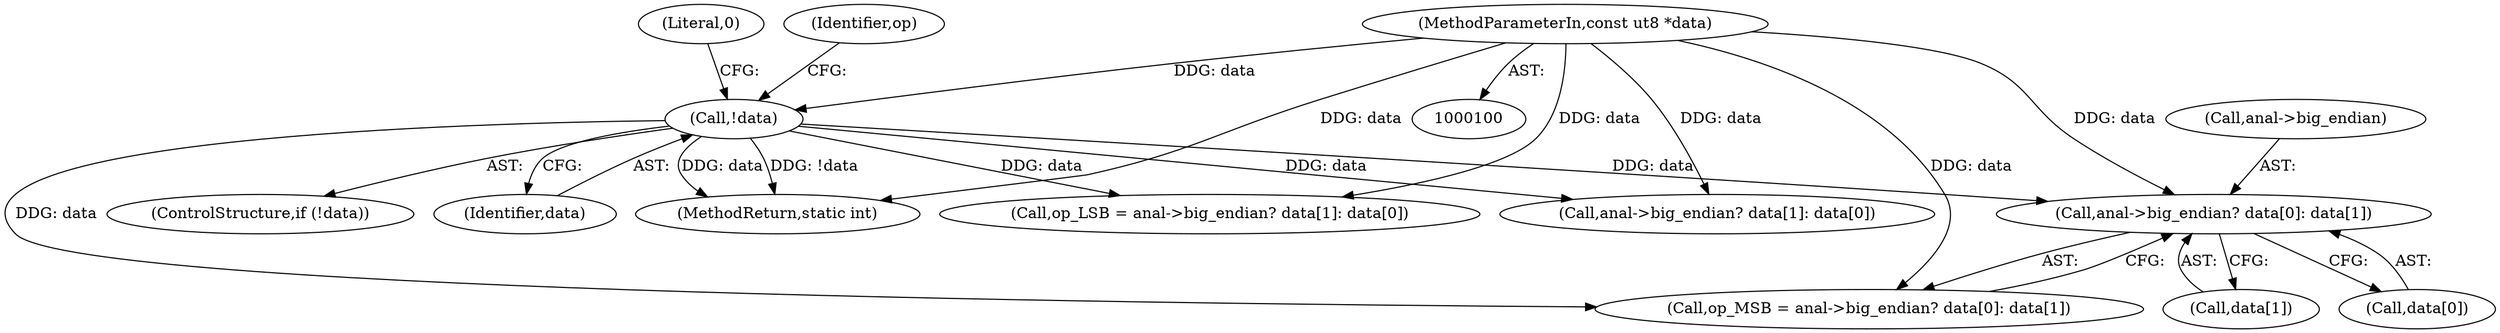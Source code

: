 digraph "1_radare2_77c47cf873dd55b396da60baa2ca83bbd39e4add@array" {
"1000157" [label="(Call,anal->big_endian? data[0]: data[1])"];
"1000111" [label="(Call,!data)"];
"1000104" [label="(MethodParameterIn,const ut8 *data)"];
"1000161" [label="(Call,data[0])"];
"1000157" [label="(Call,anal->big_endian? data[0]: data[1])"];
"1000114" [label="(Literal,0)"];
"1000104" [label="(MethodParameterIn,const ut8 *data)"];
"1000193" [label="(MethodReturn,static int)"];
"1000164" [label="(Call,data[1])"];
"1000110" [label="(ControlStructure,if (!data))"];
"1000111" [label="(Call,!data)"];
"1000169" [label="(Call,anal->big_endian? data[1]: data[0])"];
"1000158" [label="(Call,anal->big_endian)"];
"1000116" [label="(Identifier,op)"];
"1000155" [label="(Call,op_MSB = anal->big_endian? data[0]: data[1])"];
"1000112" [label="(Identifier,data)"];
"1000167" [label="(Call,op_LSB = anal->big_endian? data[1]: data[0])"];
"1000157" -> "1000155"  [label="AST: "];
"1000157" -> "1000161"  [label="CFG: "];
"1000157" -> "1000164"  [label="CFG: "];
"1000158" -> "1000157"  [label="AST: "];
"1000161" -> "1000157"  [label="AST: "];
"1000164" -> "1000157"  [label="AST: "];
"1000155" -> "1000157"  [label="CFG: "];
"1000111" -> "1000157"  [label="DDG: data"];
"1000104" -> "1000157"  [label="DDG: data"];
"1000111" -> "1000110"  [label="AST: "];
"1000111" -> "1000112"  [label="CFG: "];
"1000112" -> "1000111"  [label="AST: "];
"1000114" -> "1000111"  [label="CFG: "];
"1000116" -> "1000111"  [label="CFG: "];
"1000111" -> "1000193"  [label="DDG: data"];
"1000111" -> "1000193"  [label="DDG: !data"];
"1000104" -> "1000111"  [label="DDG: data"];
"1000111" -> "1000155"  [label="DDG: data"];
"1000111" -> "1000167"  [label="DDG: data"];
"1000111" -> "1000169"  [label="DDG: data"];
"1000104" -> "1000100"  [label="AST: "];
"1000104" -> "1000193"  [label="DDG: data"];
"1000104" -> "1000155"  [label="DDG: data"];
"1000104" -> "1000167"  [label="DDG: data"];
"1000104" -> "1000169"  [label="DDG: data"];
}

